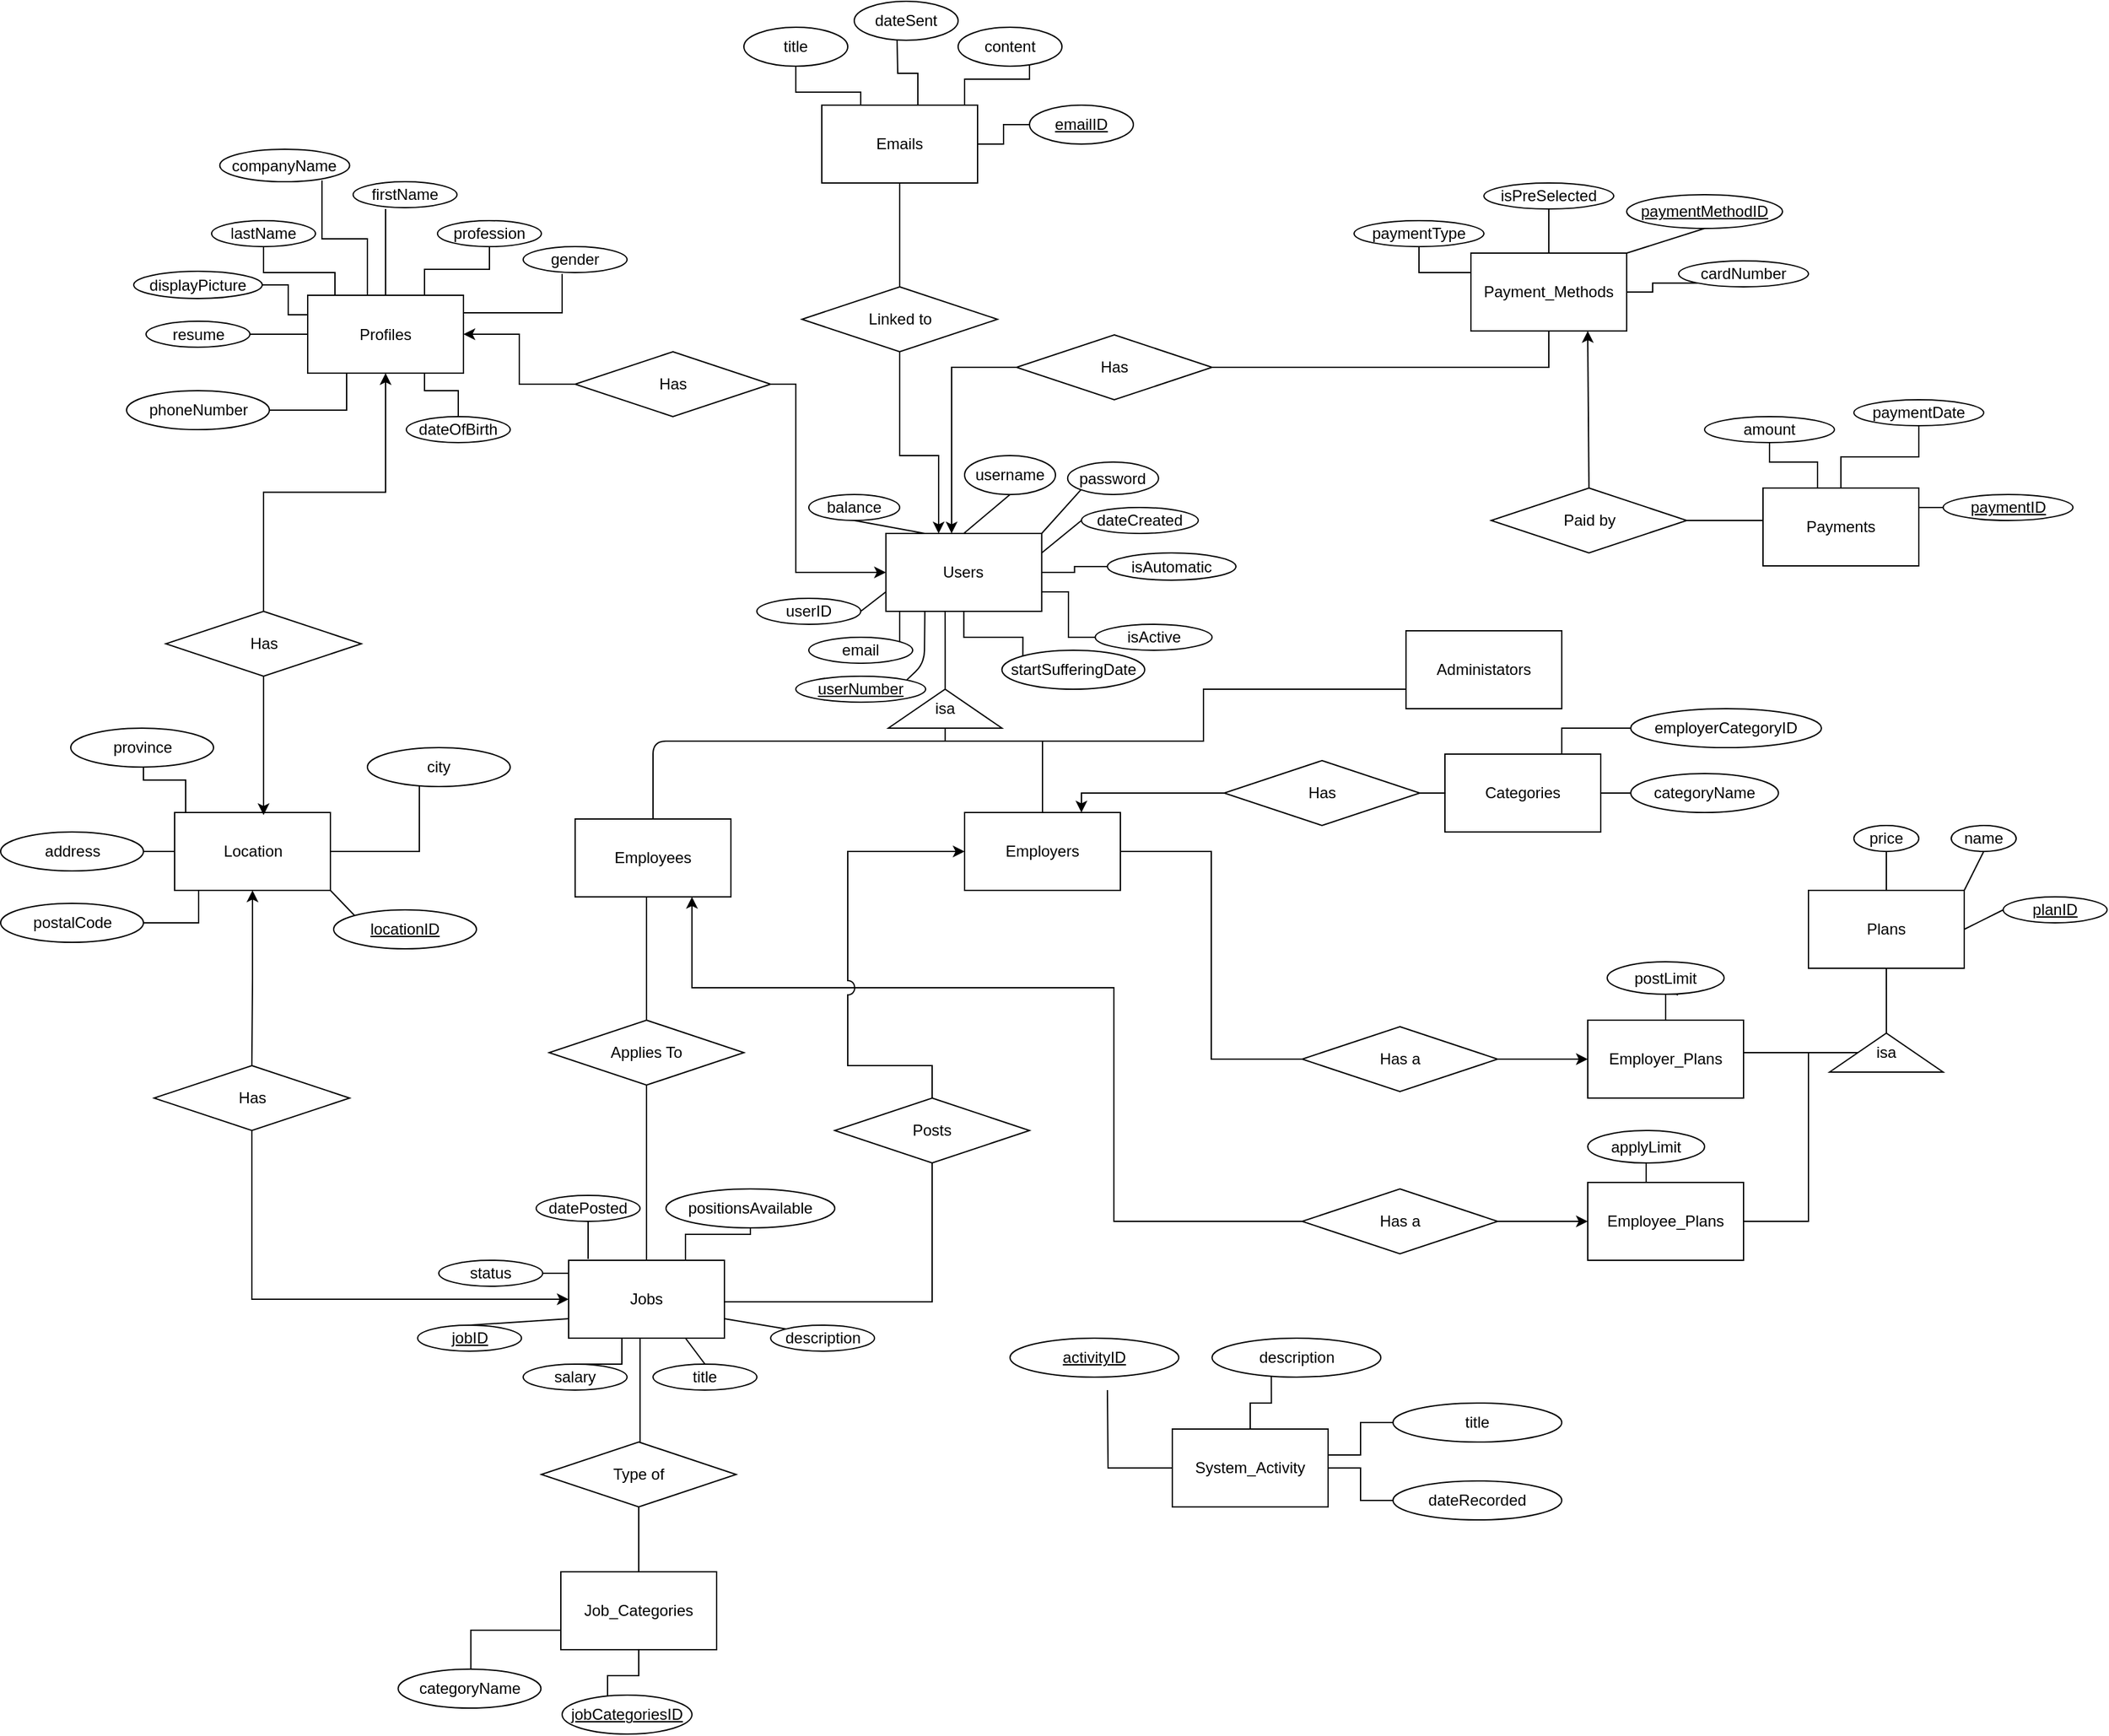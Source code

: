 <mxfile version="13.6.0" type="google"><diagram id="n4zLeCK2RiprfmRe8Td8" name="Page-1"><mxGraphModel dx="2235" dy="1762" grid="1" gridSize="10" guides="1" tooltips="1" connect="1" arrows="1" fold="1" page="1" pageScale="1" pageWidth="850" pageHeight="1100" math="0" shadow="0"><root><mxCell id="0"/><mxCell id="1" parent="0"/><mxCell id="SIlRQv1dMxMEfYGtaTue-1" value="Administators" style="rounded=0;whiteSpace=wrap;html=1;" parent="1" vertex="1"><mxGeometry x="730" y="125" width="120" height="60" as="geometry"/></mxCell><mxCell id="CXEU4vjYNY2lopl8l7TC-30" style="edgeStyle=orthogonalEdgeStyle;rounded=0;orthogonalLoop=1;jettySize=auto;html=1;entryX=0.5;entryY=0;entryDx=0;entryDy=0;endArrow=none;endFill=0;" parent="1" source="SIlRQv1dMxMEfYGtaTue-2" target="CXEU4vjYNY2lopl8l7TC-29" edge="1"><mxGeometry relative="1" as="geometry"><Array as="points"><mxPoint x="145" y="380"/><mxPoint x="145" y="380"/></Array></mxGeometry></mxCell><mxCell id="qvlwUe4e-Pu52ktcvgyX-24" style="edgeStyle=orthogonalEdgeStyle;rounded=0;jumpStyle=arc;jumpSize=14;orthogonalLoop=1;jettySize=auto;html=1;entryX=0;entryY=0.5;entryDx=0;entryDy=0;startArrow=classic;startFill=1;endArrow=none;endFill=0;exitX=0.75;exitY=1;exitDx=0;exitDy=0;" parent="1" source="SIlRQv1dMxMEfYGtaTue-2" target="qvlwUe4e-Pu52ktcvgyX-10" edge="1"><mxGeometry relative="1" as="geometry"><mxPoint x="240" y="320" as="sourcePoint"/><Array as="points"><mxPoint x="180" y="400"/><mxPoint x="505" y="400"/><mxPoint x="505" y="580"/></Array></mxGeometry></mxCell><mxCell id="SIlRQv1dMxMEfYGtaTue-2" value="Employees" style="rounded=0;whiteSpace=wrap;html=1;" parent="1" vertex="1"><mxGeometry x="90" y="270" width="120" height="60" as="geometry"/></mxCell><mxCell id="qvlwUe4e-Pu52ktcvgyX-62" style="edgeStyle=orthogonalEdgeStyle;rounded=0;jumpStyle=arc;jumpSize=11;orthogonalLoop=1;jettySize=auto;html=1;entryX=0.5;entryY=0;entryDx=0;entryDy=0;startArrow=none;startFill=0;endArrow=none;endFill=0;" parent="1" source="SIlRQv1dMxMEfYGtaTue-3" target="qvlwUe4e-Pu52ktcvgyX-61" edge="1"><mxGeometry relative="1" as="geometry"><Array as="points"><mxPoint x="340" y="135"/><mxPoint x="310" y="135"/></Array></mxGeometry></mxCell><mxCell id="1jBTrwcS8Si34J0Su_VL-11" style="edgeStyle=orthogonalEdgeStyle;rounded=0;orthogonalLoop=1;jettySize=auto;html=1;entryX=1;entryY=0.5;entryDx=0;entryDy=0;startArrow=classic;startFill=1;endArrow=none;endFill=0;" parent="1" source="SIlRQv1dMxMEfYGtaTue-3" target="1jBTrwcS8Si34J0Su_VL-10" edge="1"><mxGeometry relative="1" as="geometry"><Array as="points"><mxPoint x="380" y="-78"/></Array></mxGeometry></mxCell><mxCell id="1jBTrwcS8Si34J0Su_VL-31" style="edgeStyle=orthogonalEdgeStyle;rounded=0;orthogonalLoop=1;jettySize=auto;html=1;entryX=0;entryY=0;entryDx=0;entryDy=0;startArrow=none;startFill=0;endArrow=none;endFill=0;" parent="1" source="SIlRQv1dMxMEfYGtaTue-3" target="2nnAxPYdaDjQdT68yhte-2" edge="1"><mxGeometry relative="1" as="geometry"/></mxCell><mxCell id="YNwy_60L0aAqh3Hy4dOx-11" style="edgeStyle=orthogonalEdgeStyle;rounded=0;orthogonalLoop=1;jettySize=auto;html=1;startArrow=classic;startFill=1;endArrow=none;endFill=0;entryX=0.5;entryY=1;entryDx=0;entryDy=0;" parent="1" source="SIlRQv1dMxMEfYGtaTue-3" target="YNwy_60L0aAqh3Hy4dOx-12" edge="1"><mxGeometry relative="1" as="geometry"><mxPoint x="340" y="-70" as="targetPoint"/><Array as="points"><mxPoint x="370" y="-10"/><mxPoint x="340" y="-10"/></Array></mxGeometry></mxCell><mxCell id="SIlRQv1dMxMEfYGtaTue-3" value="Users" style="rounded=0;whiteSpace=wrap;html=1;" parent="1" vertex="1"><mxGeometry x="329.38" y="50" width="120" height="60" as="geometry"/></mxCell><mxCell id="CXEU4vjYNY2lopl8l7TC-34" style="edgeStyle=orthogonalEdgeStyle;rounded=0;orthogonalLoop=1;jettySize=auto;html=1;endArrow=none;endFill=0;startArrow=classic;startFill=1;entryX=0.5;entryY=0;entryDx=0;entryDy=0;jumpStyle=arc;jumpSize=11;" parent="1" source="SIlRQv1dMxMEfYGtaTue-4" target="CXEU4vjYNY2lopl8l7TC-32" edge="1"><mxGeometry relative="1" as="geometry"><Array as="points"><mxPoint x="300" y="295"/><mxPoint x="300" y="460"/><mxPoint x="365" y="460"/></Array></mxGeometry></mxCell><mxCell id="ipWJLcYLnn4k2iv9nsw_-1" style="edgeStyle=orthogonalEdgeStyle;rounded=0;orthogonalLoop=1;jettySize=auto;html=1;entryX=0;entryY=0.5;entryDx=0;entryDy=0;startArrow=none;startFill=0;endArrow=none;endFill=0;" parent="1" source="SIlRQv1dMxMEfYGtaTue-4" target="qvlwUe4e-Pu52ktcvgyX-26" edge="1"><mxGeometry relative="1" as="geometry"/></mxCell><mxCell id="SIlRQv1dMxMEfYGtaTue-4" value="Employers" style="rounded=0;whiteSpace=wrap;html=1;" parent="1" vertex="1"><mxGeometry x="390" y="265" width="120" height="60" as="geometry"/></mxCell><mxCell id="SIlRQv1dMxMEfYGtaTue-10" value="username" style="ellipse;whiteSpace=wrap;html=1;" parent="1" vertex="1"><mxGeometry x="390" y="-10" width="70" height="30" as="geometry"/></mxCell><mxCell id="SIlRQv1dMxMEfYGtaTue-11" value="password" style="ellipse;whiteSpace=wrap;html=1;" parent="1" vertex="1"><mxGeometry x="469.38" y="-5" width="70" height="25" as="geometry"/></mxCell><mxCell id="SIlRQv1dMxMEfYGtaTue-16" value="" style="endArrow=none;html=1;exitX=0.5;exitY=1;exitDx=0;exitDy=0;entryX=0.5;entryY=0;entryDx=0;entryDy=0;" parent="1" source="SIlRQv1dMxMEfYGtaTue-10" target="SIlRQv1dMxMEfYGtaTue-3" edge="1"><mxGeometry width="50" height="50" relative="1" as="geometry"><mxPoint x="310" y="45" as="sourcePoint"/><mxPoint x="330" y="60" as="targetPoint"/></mxGeometry></mxCell><mxCell id="SIlRQv1dMxMEfYGtaTue-17" value="" style="endArrow=none;html=1;exitX=0;exitY=1;exitDx=0;exitDy=0;entryX=1;entryY=0;entryDx=0;entryDy=0;" parent="1" source="SIlRQv1dMxMEfYGtaTue-11" target="SIlRQv1dMxMEfYGtaTue-3" edge="1"><mxGeometry width="50" height="50" relative="1" as="geometry"><mxPoint x="320" y="55" as="sourcePoint"/><mxPoint x="340" y="70" as="targetPoint"/></mxGeometry></mxCell><mxCell id="SIlRQv1dMxMEfYGtaTue-20" value="userID" style="ellipse;whiteSpace=wrap;html=1;" parent="1" vertex="1"><mxGeometry x="230" y="100" width="80" height="20" as="geometry"/></mxCell><mxCell id="SIlRQv1dMxMEfYGtaTue-21" value="" style="endArrow=none;html=1;entryX=0;entryY=0.75;entryDx=0;entryDy=0;exitX=1;exitY=0.5;exitDx=0;exitDy=0;" parent="1" source="SIlRQv1dMxMEfYGtaTue-20" target="SIlRQv1dMxMEfYGtaTue-3" edge="1"><mxGeometry width="50" height="50" relative="1" as="geometry"><mxPoint x="110" y="170" as="sourcePoint"/><mxPoint x="160" y="120" as="targetPoint"/></mxGeometry></mxCell><mxCell id="SIlRQv1dMxMEfYGtaTue-22" value="dateCreated" style="ellipse;whiteSpace=wrap;html=1;" parent="1" vertex="1"><mxGeometry x="480" y="30" width="90" height="20" as="geometry"/></mxCell><mxCell id="SIlRQv1dMxMEfYGtaTue-23" value="" style="endArrow=none;html=1;entryX=0;entryY=0.5;entryDx=0;entryDy=0;exitX=1;exitY=0.25;exitDx=0;exitDy=0;" parent="1" source="SIlRQv1dMxMEfYGtaTue-3" target="SIlRQv1dMxMEfYGtaTue-22" edge="1"><mxGeometry width="50" height="50" relative="1" as="geometry"><mxPoint x="441" y="100" as="sourcePoint"/><mxPoint x="460" y="130" as="targetPoint"/></mxGeometry></mxCell><mxCell id="CXEU4vjYNY2lopl8l7TC-4" style="edgeStyle=orthogonalEdgeStyle;rounded=0;orthogonalLoop=1;jettySize=auto;html=1;endArrow=none;endFill=0;" parent="1" source="SIlRQv1dMxMEfYGtaTue-27" edge="1"><mxGeometry relative="1" as="geometry"><mxPoint x="375" y="110" as="targetPoint"/></mxGeometry></mxCell><mxCell id="1jBTrwcS8Si34J0Su_VL-44" style="edgeStyle=orthogonalEdgeStyle;rounded=0;orthogonalLoop=1;jettySize=auto;html=1;entryX=0;entryY=0.75;entryDx=0;entryDy=0;startArrow=none;startFill=0;endArrow=none;endFill=0;" parent="1" source="SIlRQv1dMxMEfYGtaTue-27" target="SIlRQv1dMxMEfYGtaTue-1" edge="1"><mxGeometry relative="1" as="geometry"><Array as="points"><mxPoint x="375" y="210"/><mxPoint x="574" y="210"/><mxPoint x="574" y="170"/></Array></mxGeometry></mxCell><mxCell id="SIlRQv1dMxMEfYGtaTue-27" value="isa" style="triangle;whiteSpace=wrap;html=1;direction=north;" parent="1" vertex="1"><mxGeometry x="331.25" y="170" width="87.5" height="30" as="geometry"/></mxCell><mxCell id="SIlRQv1dMxMEfYGtaTue-29" value="" style="endArrow=none;html=1;exitX=0.5;exitY=0;exitDx=0;exitDy=0;" parent="1" source="SIlRQv1dMxMEfYGtaTue-2" edge="1"><mxGeometry width="50" height="50" relative="1" as="geometry"><mxPoint x="100" y="240" as="sourcePoint"/><mxPoint x="390" y="210" as="targetPoint"/><Array as="points"><mxPoint x="150" y="210"/><mxPoint x="280" y="210"/></Array></mxGeometry></mxCell><mxCell id="SIlRQv1dMxMEfYGtaTue-32" value="" style="endArrow=none;html=1;exitX=0.5;exitY=0;exitDx=0;exitDy=0;" parent="1" source="SIlRQv1dMxMEfYGtaTue-4" edge="1"><mxGeometry width="50" height="50" relative="1" as="geometry"><mxPoint x="400" y="290" as="sourcePoint"/><mxPoint x="450" y="210" as="targetPoint"/></mxGeometry></mxCell><mxCell id="1jBTrwcS8Si34J0Su_VL-61" style="edgeStyle=orthogonalEdgeStyle;rounded=0;orthogonalLoop=1;jettySize=auto;html=1;entryX=0.5;entryY=1;entryDx=0;entryDy=0;startArrow=classic;startFill=1;endArrow=none;endFill=0;" parent="1" source="CXEU4vjYNY2lopl8l7TC-6" target="1jBTrwcS8Si34J0Su_VL-59" edge="1"><mxGeometry relative="1" as="geometry"/></mxCell><mxCell id="1jBTrwcS8Si34J0Su_VL-81" style="edgeStyle=orthogonalEdgeStyle;rounded=0;orthogonalLoop=1;jettySize=auto;html=1;startArrow=none;startFill=0;endArrow=none;endFill=0;exitX=0.75;exitY=0;exitDx=0;exitDy=0;" parent="1" source="CXEU4vjYNY2lopl8l7TC-6" target="CXEU4vjYNY2lopl8l7TC-27" edge="1"><mxGeometry relative="1" as="geometry"/></mxCell><mxCell id="1jBTrwcS8Si34J0Su_VL-103" style="edgeStyle=orthogonalEdgeStyle;rounded=0;orthogonalLoop=1;jettySize=auto;html=1;startArrow=none;startFill=0;endArrow=none;endFill=0;exitX=0.342;exitY=1;exitDx=0;exitDy=0;exitPerimeter=0;" parent="1" source="CXEU4vjYNY2lopl8l7TC-6" target="1jBTrwcS8Si34J0Su_VL-102" edge="1"><mxGeometry relative="1" as="geometry"/></mxCell><mxCell id="CXEU4vjYNY2lopl8l7TC-6" value="Jobs" style="rounded=0;whiteSpace=wrap;html=1;" parent="1" vertex="1"><mxGeometry x="85" y="610" width="120" height="60" as="geometry"/></mxCell><mxCell id="CXEU4vjYNY2lopl8l7TC-7" value="&lt;u&gt;jobID&lt;/u&gt;" style="ellipse;whiteSpace=wrap;html=1;" parent="1" vertex="1"><mxGeometry x="-31.31" y="660" width="80" height="20" as="geometry"/></mxCell><mxCell id="CXEU4vjYNY2lopl8l7TC-8" value="" style="endArrow=none;html=1;exitX=0.5;exitY=0;exitDx=0;exitDy=0;entryX=0;entryY=0.75;entryDx=0;entryDy=0;" parent="1" source="CXEU4vjYNY2lopl8l7TC-7" target="CXEU4vjYNY2lopl8l7TC-6" edge="1"><mxGeometry width="50" height="50" relative="1" as="geometry"><mxPoint x="70.63" y="650" as="sourcePoint"/><mxPoint x="127" y="660" as="targetPoint"/></mxGeometry></mxCell><mxCell id="CXEU4vjYNY2lopl8l7TC-9" value="title" style="ellipse;whiteSpace=wrap;html=1;" parent="1" vertex="1"><mxGeometry x="150" y="690" width="80" height="20" as="geometry"/></mxCell><mxCell id="CXEU4vjYNY2lopl8l7TC-10" value="" style="endArrow=none;html=1;exitX=0.5;exitY=0;exitDx=0;exitDy=0;entryX=0.75;entryY=1;entryDx=0;entryDy=0;" parent="1" source="CXEU4vjYNY2lopl8l7TC-9" target="CXEU4vjYNY2lopl8l7TC-6" edge="1"><mxGeometry width="50" height="50" relative="1" as="geometry"><mxPoint x="165.63" y="675" as="sourcePoint"/><mxPoint x="180.63" y="680" as="targetPoint"/></mxGeometry></mxCell><mxCell id="CXEU4vjYNY2lopl8l7TC-11" value="description" style="ellipse;whiteSpace=wrap;html=1;" parent="1" vertex="1"><mxGeometry x="240.62" y="660" width="80" height="20" as="geometry"/></mxCell><mxCell id="CXEU4vjYNY2lopl8l7TC-12" value="" style="endArrow=none;html=1;entryX=1;entryY=0.75;entryDx=0;entryDy=0;exitX=0;exitY=0;exitDx=0;exitDy=0;" parent="1" source="CXEU4vjYNY2lopl8l7TC-11" target="CXEU4vjYNY2lopl8l7TC-6" edge="1"><mxGeometry width="50" height="50" relative="1" as="geometry"><mxPoint x="260" y="660" as="sourcePoint"/><mxPoint x="246.25" y="640" as="targetPoint"/></mxGeometry></mxCell><mxCell id="CXEU4vjYNY2lopl8l7TC-18" style="edgeStyle=orthogonalEdgeStyle;rounded=0;orthogonalLoop=1;jettySize=auto;html=1;entryX=0;entryY=0.25;entryDx=0;entryDy=0;endArrow=none;endFill=0;" parent="1" source="CXEU4vjYNY2lopl8l7TC-17" target="CXEU4vjYNY2lopl8l7TC-6" edge="1"><mxGeometry relative="1" as="geometry"/></mxCell><mxCell id="CXEU4vjYNY2lopl8l7TC-17" value="status" style="ellipse;whiteSpace=wrap;html=1;" parent="1" vertex="1"><mxGeometry x="-15" y="610" width="80" height="20" as="geometry"/></mxCell><mxCell id="CXEU4vjYNY2lopl8l7TC-26" style="edgeStyle=orthogonalEdgeStyle;rounded=0;orthogonalLoop=1;jettySize=auto;html=1;entryX=0.125;entryY=-0.017;entryDx=0;entryDy=0;entryPerimeter=0;endArrow=none;endFill=0;" parent="1" source="CXEU4vjYNY2lopl8l7TC-25" target="CXEU4vjYNY2lopl8l7TC-6" edge="1"><mxGeometry relative="1" as="geometry"/></mxCell><mxCell id="CXEU4vjYNY2lopl8l7TC-25" value="datePosted" style="ellipse;whiteSpace=wrap;html=1;" parent="1" vertex="1"><mxGeometry x="60" y="560" width="80" height="20" as="geometry"/></mxCell><mxCell id="CXEU4vjYNY2lopl8l7TC-27" value="positionsAvailable" style="ellipse;whiteSpace=wrap;html=1;" parent="1" vertex="1"><mxGeometry x="160" y="555" width="130" height="30" as="geometry"/></mxCell><mxCell id="CXEU4vjYNY2lopl8l7TC-31" style="edgeStyle=orthogonalEdgeStyle;rounded=0;orthogonalLoop=1;jettySize=auto;html=1;endArrow=none;endFill=0;" parent="1" source="CXEU4vjYNY2lopl8l7TC-29" target="CXEU4vjYNY2lopl8l7TC-6" edge="1"><mxGeometry relative="1" as="geometry"/></mxCell><mxCell id="CXEU4vjYNY2lopl8l7TC-29" value="Applies To" style="rhombus;whiteSpace=wrap;html=1;" parent="1" vertex="1"><mxGeometry x="70" y="425" width="150" height="50" as="geometry"/></mxCell><mxCell id="qvlwUe4e-Pu52ktcvgyX-34" style="edgeStyle=orthogonalEdgeStyle;rounded=0;jumpStyle=arc;jumpSize=14;orthogonalLoop=1;jettySize=auto;html=1;startArrow=none;startFill=0;endArrow=none;endFill=0;entryX=1;entryY=0.5;entryDx=0;entryDy=0;" parent="1" source="CXEU4vjYNY2lopl8l7TC-32" target="CXEU4vjYNY2lopl8l7TC-6" edge="1"><mxGeometry relative="1" as="geometry"><mxPoint x="365" y="500.003" as="sourcePoint"/><mxPoint x="210" y="642" as="targetPoint"/><Array as="points"><mxPoint x="365" y="642"/><mxPoint x="205" y="642"/></Array></mxGeometry></mxCell><mxCell id="CXEU4vjYNY2lopl8l7TC-38" style="edgeStyle=orthogonalEdgeStyle;rounded=0;orthogonalLoop=1;jettySize=auto;html=1;exitX=0.5;exitY=1;exitDx=0;exitDy=0;startArrow=classic;startFill=1;endArrow=none;endFill=0;" parent="1" edge="1"><mxGeometry relative="1" as="geometry"><mxPoint x="510" y="150" as="sourcePoint"/><mxPoint x="510" y="150" as="targetPoint"/></mxGeometry></mxCell><mxCell id="CXEU4vjYNY2lopl8l7TC-40" style="edgeStyle=orthogonalEdgeStyle;rounded=0;orthogonalLoop=1;jettySize=auto;html=1;startArrow=none;startFill=0;endArrow=none;endFill=0;entryX=1;entryY=0.75;entryDx=0;entryDy=0;" parent="1" source="CXEU4vjYNY2lopl8l7TC-39" target="SIlRQv1dMxMEfYGtaTue-3" edge="1"><mxGeometry relative="1" as="geometry"/></mxCell><mxCell id="CXEU4vjYNY2lopl8l7TC-39" value="isActive" style="ellipse;whiteSpace=wrap;html=1;" parent="1" vertex="1"><mxGeometry x="490.62" y="120" width="90" height="20" as="geometry"/></mxCell><mxCell id="1jBTrwcS8Si34J0Su_VL-4" style="edgeStyle=orthogonalEdgeStyle;rounded=0;orthogonalLoop=1;jettySize=auto;html=1;endArrow=none;endFill=0;entryX=0.5;entryY=1;entryDx=0;entryDy=0;exitX=0.75;exitY=0;exitDx=0;exitDy=0;" parent="1" source="CXEU4vjYNY2lopl8l7TC-41" target="CXEU4vjYNY2lopl8l7TC-56" edge="1"><mxGeometry relative="1" as="geometry"><mxPoint x="34" y="-161" as="targetPoint"/></mxGeometry></mxCell><mxCell id="1jBTrwcS8Si34J0Su_VL-38" style="edgeStyle=orthogonalEdgeStyle;rounded=0;orthogonalLoop=1;jettySize=auto;html=1;startArrow=none;startFill=0;endArrow=none;endFill=0;" parent="1" source="CXEU4vjYNY2lopl8l7TC-41" edge="1"><mxGeometry relative="1" as="geometry"><mxPoint x="-56" y="-200" as="targetPoint"/></mxGeometry></mxCell><mxCell id="1jBTrwcS8Si34J0Su_VL-47" style="edgeStyle=orthogonalEdgeStyle;rounded=0;orthogonalLoop=1;jettySize=auto;html=1;startArrow=none;startFill=0;endArrow=none;endFill=0;" parent="1" source="CXEU4vjYNY2lopl8l7TC-41" edge="1"><mxGeometry relative="1" as="geometry"><mxPoint x="80" y="-150" as="targetPoint"/><Array as="points"><mxPoint x="80" y="-120"/></Array></mxGeometry></mxCell><mxCell id="1jBTrwcS8Si34J0Su_VL-55" style="edgeStyle=orthogonalEdgeStyle;rounded=0;orthogonalLoop=1;jettySize=auto;html=1;entryX=0.5;entryY=0;entryDx=0;entryDy=0;startArrow=classic;startFill=1;endArrow=none;endFill=0;" parent="1" source="CXEU4vjYNY2lopl8l7TC-41" target="1jBTrwcS8Si34J0Su_VL-45" edge="1"><mxGeometry relative="1" as="geometry"/></mxCell><mxCell id="5s9ecAL6IsldA0lQ9pMy-2" style="edgeStyle=orthogonalEdgeStyle;rounded=0;orthogonalLoop=1;jettySize=auto;html=1;entryX=0.787;entryY=0.96;entryDx=0;entryDy=0;entryPerimeter=0;endArrow=none;endFill=0;" parent="1" source="CXEU4vjYNY2lopl8l7TC-41" target="5s9ecAL6IsldA0lQ9pMy-1" edge="1"><mxGeometry relative="1" as="geometry"><Array as="points"><mxPoint x="-70" y="-177"/><mxPoint x="-105" y="-177"/></Array></mxGeometry></mxCell><mxCell id="CXEU4vjYNY2lopl8l7TC-41" value="Profiles" style="rounded=0;whiteSpace=wrap;html=1;" parent="1" vertex="1"><mxGeometry x="-116" y="-133.5" width="120" height="60" as="geometry"/></mxCell><mxCell id="CXEU4vjYNY2lopl8l7TC-47" style="edgeStyle=orthogonalEdgeStyle;rounded=0;orthogonalLoop=1;jettySize=auto;html=1;entryX=0;entryY=0.5;entryDx=0;entryDy=0;startArrow=none;startFill=0;endArrow=none;endFill=0;" parent="1" source="CXEU4vjYNY2lopl8l7TC-44" target="CXEU4vjYNY2lopl8l7TC-41" edge="1"><mxGeometry relative="1" as="geometry"/></mxCell><mxCell id="CXEU4vjYNY2lopl8l7TC-44" value="resume" style="ellipse;whiteSpace=wrap;html=1;" parent="1" vertex="1"><mxGeometry x="-240.5" y="-113.5" width="80" height="20" as="geometry"/></mxCell><mxCell id="CXEU4vjYNY2lopl8l7TC-49" style="edgeStyle=orthogonalEdgeStyle;rounded=0;orthogonalLoop=1;jettySize=auto;html=1;entryX=0;entryY=0.25;entryDx=0;entryDy=0;startArrow=none;startFill=0;endArrow=none;endFill=0;" parent="1" source="CXEU4vjYNY2lopl8l7TC-48" target="CXEU4vjYNY2lopl8l7TC-41" edge="1"><mxGeometry relative="1" as="geometry"/></mxCell><mxCell id="CXEU4vjYNY2lopl8l7TC-48" value="displayPicture" style="ellipse;whiteSpace=wrap;html=1;" parent="1" vertex="1"><mxGeometry x="-250" y="-152" width="99" height="21" as="geometry"/></mxCell><mxCell id="CXEU4vjYNY2lopl8l7TC-56" value="profession" style="ellipse;whiteSpace=wrap;html=1;" parent="1" vertex="1"><mxGeometry x="-16" y="-191" width="80" height="20" as="geometry"/></mxCell><mxCell id="CXEU4vjYNY2lopl8l7TC-58" value="gender" style="ellipse;whiteSpace=wrap;html=1;" parent="1" vertex="1"><mxGeometry x="50" y="-171" width="80" height="20" as="geometry"/></mxCell><mxCell id="1jBTrwcS8Si34J0Su_VL-54" style="edgeStyle=orthogonalEdgeStyle;rounded=0;orthogonalLoop=1;jettySize=auto;html=1;entryX=0.75;entryY=1;entryDx=0;entryDy=0;startArrow=none;startFill=0;endArrow=none;endFill=0;" parent="1" source="CXEU4vjYNY2lopl8l7TC-60" target="CXEU4vjYNY2lopl8l7TC-41" edge="1"><mxGeometry relative="1" as="geometry"/></mxCell><mxCell id="CXEU4vjYNY2lopl8l7TC-60" value="dateOfBirth" style="ellipse;whiteSpace=wrap;html=1;" parent="1" vertex="1"><mxGeometry x="-40" y="-40" width="80" height="20" as="geometry"/></mxCell><mxCell id="CXEU4vjYNY2lopl8l7TC-63" style="edgeStyle=orthogonalEdgeStyle;rounded=0;orthogonalLoop=1;jettySize=auto;html=1;exitX=0.5;exitY=1;exitDx=0;exitDy=0;startArrow=none;startFill=0;endArrow=none;endFill=0;" parent="1" edge="1"><mxGeometry relative="1" as="geometry"><mxPoint x="-6" y="28.5" as="sourcePoint"/><mxPoint x="-6" y="28.5" as="targetPoint"/></mxGeometry></mxCell><mxCell id="qvlwUe4e-Pu52ktcvgyX-60" value="" style="edgeStyle=orthogonalEdgeStyle;rounded=0;jumpStyle=arc;jumpSize=11;orthogonalLoop=1;jettySize=auto;html=1;startArrow=none;startFill=0;endArrow=none;endFill=0;" parent="1" source="CNRLR9sLDurxfhb78snh-2" target="qvlwUe4e-Pu52ktcvgyX-32" edge="1"><mxGeometry relative="1" as="geometry"/></mxCell><mxCell id="CNRLR9sLDurxfhb78snh-2" value="Plans" style="rounded=0;whiteSpace=wrap;html=1;" parent="1" vertex="1"><mxGeometry x="1040" y="325" width="120" height="60" as="geometry"/></mxCell><mxCell id="CNRLR9sLDurxfhb78snh-3" value="postLimit" style="ellipse;whiteSpace=wrap;html=1;" parent="1" vertex="1"><mxGeometry x="885" y="380" width="90" height="25" as="geometry"/></mxCell><mxCell id="CNRLR9sLDurxfhb78snh-4" value="name" style="ellipse;whiteSpace=wrap;html=1;" parent="1" vertex="1"><mxGeometry x="1150" y="275" width="50" height="20" as="geometry"/></mxCell><mxCell id="qvlwUe4e-Pu52ktcvgyX-16" style="edgeStyle=orthogonalEdgeStyle;rounded=0;jumpStyle=arc;jumpSize=14;orthogonalLoop=1;jettySize=auto;html=1;startArrow=none;startFill=0;endArrow=classic;endFill=1;entryX=0;entryY=0.5;entryDx=0;entryDy=0;" parent="1" source="qvlwUe4e-Pu52ktcvgyX-10" target="qvlwUe4e-Pu52ktcvgyX-14" edge="1"><mxGeometry relative="1" as="geometry"><mxPoint x="930.31" y="479" as="targetPoint"/></mxGeometry></mxCell><mxCell id="qvlwUe4e-Pu52ktcvgyX-10" value="Has a" style="rhombus;whiteSpace=wrap;html=1;rounded=0;" parent="1" vertex="1"><mxGeometry x="650" y="555" width="150.62" height="50" as="geometry"/></mxCell><mxCell id="CNRLR9sLDurxfhb78snh-6" value="" style="endArrow=none;html=1;entryX=0.5;entryY=1;entryDx=0;entryDy=0;exitX=1;exitY=0;exitDx=0;exitDy=0;" parent="1" source="CNRLR9sLDurxfhb78snh-2" target="CNRLR9sLDurxfhb78snh-4" edge="1"><mxGeometry width="50" height="50" relative="1" as="geometry"><mxPoint x="1150" y="355" as="sourcePoint"/><mxPoint x="1200" y="305" as="targetPoint"/></mxGeometry></mxCell><mxCell id="CNRLR9sLDurxfhb78snh-7" value="&lt;u&gt;planID&lt;/u&gt;" style="ellipse;whiteSpace=wrap;html=1;" parent="1" vertex="1"><mxGeometry x="1190" y="330" width="80" height="20" as="geometry"/></mxCell><mxCell id="CNRLR9sLDurxfhb78snh-8" value="" style="endArrow=none;html=1;exitX=1;exitY=0.5;exitDx=0;exitDy=0;entryX=0;entryY=0.5;entryDx=0;entryDy=0;" parent="1" source="CNRLR9sLDurxfhb78snh-2" target="CNRLR9sLDurxfhb78snh-7" edge="1"><mxGeometry width="50" height="50" relative="1" as="geometry"><mxPoint x="1180" y="415" as="sourcePoint"/><mxPoint x="1230" y="365" as="targetPoint"/></mxGeometry></mxCell><mxCell id="qvlwUe4e-Pu52ktcvgyX-29" value="" style="edgeStyle=orthogonalEdgeStyle;rounded=0;jumpStyle=arc;jumpSize=14;orthogonalLoop=1;jettySize=auto;html=1;startArrow=none;startFill=0;endArrow=none;endFill=0;" parent="1" source="qvlwUe4e-Pu52ktcvgyX-13" target="qvlwUe4e-Pu52ktcvgyX-20" edge="1"><mxGeometry relative="1" as="geometry"><Array as="points"><mxPoint x="1010" y="450"/><mxPoint x="1010" y="450"/></Array></mxGeometry></mxCell><mxCell id="1jBTrwcS8Si34J0Su_VL-2" style="edgeStyle=orthogonalEdgeStyle;rounded=0;orthogonalLoop=1;jettySize=auto;html=1;endArrow=none;endFill=0;entryX=0.6;entryY=1.04;entryDx=0;entryDy=0;entryPerimeter=0;" parent="1" source="qvlwUe4e-Pu52ktcvgyX-13" target="CNRLR9sLDurxfhb78snh-3" edge="1"><mxGeometry relative="1" as="geometry"><mxPoint x="920" y="380" as="targetPoint"/></mxGeometry></mxCell><mxCell id="qvlwUe4e-Pu52ktcvgyX-13" value="Employer_Plans" style="rounded=0;whiteSpace=wrap;html=1;" parent="1" vertex="1"><mxGeometry x="870" y="425" width="120" height="60" as="geometry"/></mxCell><mxCell id="qvlwUe4e-Pu52ktcvgyX-14" value="Employee_Plans" style="rounded=0;whiteSpace=wrap;html=1;" parent="1" vertex="1"><mxGeometry x="870" y="550" width="120" height="60" as="geometry"/></mxCell><mxCell id="qvlwUe4e-Pu52ktcvgyX-21" style="edgeStyle=orthogonalEdgeStyle;rounded=0;jumpStyle=arc;jumpSize=14;orthogonalLoop=1;jettySize=auto;html=1;entryX=0.5;entryY=1;entryDx=0;entryDy=0;startArrow=none;startFill=0;endArrow=none;endFill=0;" parent="1" source="qvlwUe4e-Pu52ktcvgyX-20" target="CNRLR9sLDurxfhb78snh-2" edge="1"><mxGeometry relative="1" as="geometry"/></mxCell><mxCell id="qvlwUe4e-Pu52ktcvgyX-23" style="edgeStyle=orthogonalEdgeStyle;rounded=0;jumpStyle=arc;jumpSize=14;orthogonalLoop=1;jettySize=auto;html=1;startArrow=none;startFill=0;endArrow=none;endFill=0;" parent="1" source="qvlwUe4e-Pu52ktcvgyX-20" edge="1"><mxGeometry relative="1" as="geometry"><Array as="points"><mxPoint x="1040" y="450"/><mxPoint x="1040" y="580"/></Array><mxPoint x="990" y="580" as="targetPoint"/></mxGeometry></mxCell><mxCell id="qvlwUe4e-Pu52ktcvgyX-20" value="isa" style="triangle;whiteSpace=wrap;html=1;direction=north;" parent="1" vertex="1"><mxGeometry x="1056.25" y="435" width="87.5" height="30" as="geometry"/></mxCell><mxCell id="qvlwUe4e-Pu52ktcvgyX-28" style="edgeStyle=orthogonalEdgeStyle;rounded=0;jumpStyle=arc;jumpSize=14;orthogonalLoop=1;jettySize=auto;html=1;entryX=0;entryY=0.5;entryDx=0;entryDy=0;startArrow=none;startFill=0;endArrow=classic;endFill=1;" parent="1" source="qvlwUe4e-Pu52ktcvgyX-26" target="qvlwUe4e-Pu52ktcvgyX-13" edge="1"><mxGeometry relative="1" as="geometry"/></mxCell><mxCell id="qvlwUe4e-Pu52ktcvgyX-26" value="Has a" style="rhombus;whiteSpace=wrap;html=1;rounded=0;" parent="1" vertex="1"><mxGeometry x="650" y="430" width="150.62" height="50" as="geometry"/></mxCell><mxCell id="qvlwUe4e-Pu52ktcvgyX-30" style="edgeStyle=orthogonalEdgeStyle;rounded=0;jumpStyle=arc;jumpSize=14;orthogonalLoop=1;jettySize=auto;html=1;entryX=0.5;entryY=1;entryDx=0;entryDy=0;startArrow=none;startFill=0;endArrow=none;endFill=0;" parent="1" target="qvlwUe4e-Pu52ktcvgyX-31" edge="1"><mxGeometry relative="1" as="geometry"><mxPoint x="900" y="550" as="sourcePoint"/></mxGeometry></mxCell><mxCell id="qvlwUe4e-Pu52ktcvgyX-31" value="applyLimit" style="ellipse;whiteSpace=wrap;html=1;" parent="1" vertex="1"><mxGeometry x="870" y="510" width="90" height="25" as="geometry"/></mxCell><mxCell id="qvlwUe4e-Pu52ktcvgyX-32" value="price" style="ellipse;whiteSpace=wrap;html=1;" parent="1" vertex="1"><mxGeometry x="1075" y="275" width="50" height="20" as="geometry"/></mxCell><mxCell id="qvlwUe4e-Pu52ktcvgyX-33" value="" style="endArrow=none;html=1;entryX=0.5;entryY=1;entryDx=0;entryDy=0;" parent="1" target="qvlwUe4e-Pu52ktcvgyX-32" edge="1"><mxGeometry width="50" height="50" relative="1" as="geometry"><mxPoint x="1100" y="323" as="sourcePoint"/><mxPoint x="1210" y="315" as="targetPoint"/></mxGeometry></mxCell><mxCell id="CXEU4vjYNY2lopl8l7TC-32" value="Posts" style="rhombus;whiteSpace=wrap;html=1;" parent="1" vertex="1"><mxGeometry x="290" y="485" width="150" height="50" as="geometry"/></mxCell><mxCell id="1jBTrwcS8Si34J0Su_VL-107" style="edgeStyle=orthogonalEdgeStyle;rounded=0;orthogonalLoop=1;jettySize=auto;html=1;startArrow=none;startFill=0;endArrow=none;endFill=0;" parent="1" source="qvlwUe4e-Pu52ktcvgyX-50" edge="1"><mxGeometry relative="1" as="geometry"><mxPoint x="840" y="-200" as="targetPoint"/></mxGeometry></mxCell><mxCell id="ipWJLcYLnn4k2iv9nsw_-10" style="edgeStyle=orthogonalEdgeStyle;rounded=0;jumpStyle=arc;jumpSize=14;orthogonalLoop=1;jettySize=auto;html=1;entryX=0.5;entryY=0;entryDx=0;entryDy=0;startArrow=classic;startFill=1;endArrow=none;endFill=0;exitX=0.75;exitY=1;exitDx=0;exitDy=0;" parent="1" source="qvlwUe4e-Pu52ktcvgyX-50" target="ipWJLcYLnn4k2iv9nsw_-9" edge="1"><mxGeometry relative="1" as="geometry"/></mxCell><mxCell id="YNwy_60L0aAqh3Hy4dOx-26" style="edgeStyle=orthogonalEdgeStyle;rounded=0;orthogonalLoop=1;jettySize=auto;html=1;entryX=0;entryY=1;entryDx=0;entryDy=0;startArrow=none;startFill=0;endArrow=none;endFill=0;" parent="1" source="qvlwUe4e-Pu52ktcvgyX-50" target="YNwy_60L0aAqh3Hy4dOx-25" edge="1"><mxGeometry relative="1" as="geometry"/></mxCell><mxCell id="qvlwUe4e-Pu52ktcvgyX-50" value="Payment_Methods" style="rounded=0;whiteSpace=wrap;html=1;" parent="1" vertex="1"><mxGeometry x="780" y="-166" width="120" height="60" as="geometry"/></mxCell><mxCell id="YNwy_60L0aAqh3Hy4dOx-1" style="edgeStyle=orthogonalEdgeStyle;rounded=0;orthogonalLoop=1;jettySize=auto;html=1;entryX=1;entryY=0.5;entryDx=0;entryDy=0;endArrow=none;endFill=0;" parent="1" source="qvlwUe4e-Pu52ktcvgyX-52" target="SIlRQv1dMxMEfYGtaTue-3" edge="1"><mxGeometry relative="1" as="geometry"/></mxCell><mxCell id="qvlwUe4e-Pu52ktcvgyX-52" value="isAutomatic" style="ellipse;whiteSpace=wrap;html=1;" parent="1" vertex="1"><mxGeometry x="500" y="65" width="99" height="21" as="geometry"/></mxCell><mxCell id="qvlwUe4e-Pu52ktcvgyX-56" style="edgeStyle=orthogonalEdgeStyle;rounded=0;jumpStyle=arc;jumpSize=11;orthogonalLoop=1;jettySize=auto;html=1;entryX=0;entryY=0.25;entryDx=0;entryDy=0;startArrow=none;startFill=0;endArrow=none;endFill=0;" parent="1" source="qvlwUe4e-Pu52ktcvgyX-55" target="qvlwUe4e-Pu52ktcvgyX-50" edge="1"><mxGeometry relative="1" as="geometry"><Array as="points"><mxPoint x="740" y="-156"/><mxPoint x="740" y="-148"/></Array></mxGeometry></mxCell><mxCell id="qvlwUe4e-Pu52ktcvgyX-55" value="paymentType" style="ellipse;whiteSpace=wrap;html=1;" parent="1" vertex="1"><mxGeometry x="690" y="-191" width="100" height="20" as="geometry"/></mxCell><mxCell id="qvlwUe4e-Pu52ktcvgyX-61" value="email" style="ellipse;whiteSpace=wrap;html=1;" parent="1" vertex="1"><mxGeometry x="270" y="130" width="80" height="20" as="geometry"/></mxCell><mxCell id="2nnAxPYdaDjQdT68yhte-1" value="balance" style="ellipse;whiteSpace=wrap;html=1;" parent="1" vertex="1"><mxGeometry x="270" y="20" width="70" height="20" as="geometry"/></mxCell><mxCell id="2nnAxPYdaDjQdT68yhte-2" value="startSufferingDate" style="ellipse;whiteSpace=wrap;html=1;" parent="1" vertex="1"><mxGeometry x="418.75" y="140" width="110" height="30" as="geometry"/></mxCell><mxCell id="2nnAxPYdaDjQdT68yhte-3" value="" style="endArrow=none;html=1;entryX=0.25;entryY=0;entryDx=0;entryDy=0;exitX=0.5;exitY=1;exitDx=0;exitDy=0;" parent="1" source="2nnAxPYdaDjQdT68yhte-1" target="SIlRQv1dMxMEfYGtaTue-3" edge="1"><mxGeometry width="50" height="50" relative="1" as="geometry"><mxPoint x="100" y="100" as="sourcePoint"/><mxPoint x="150" y="50" as="targetPoint"/></mxGeometry></mxCell><mxCell id="1jBTrwcS8Si34J0Su_VL-30" style="edgeStyle=orthogonalEdgeStyle;rounded=0;orthogonalLoop=1;jettySize=auto;html=1;entryX=0.5;entryY=1;entryDx=0;entryDy=0;startArrow=none;startFill=0;endArrow=none;endFill=0;" parent="1" source="1jBTrwcS8Si34J0Su_VL-10" target="qvlwUe4e-Pu52ktcvgyX-50" edge="1"><mxGeometry relative="1" as="geometry"/></mxCell><mxCell id="1jBTrwcS8Si34J0Su_VL-10" value="Has" style="rhombus;whiteSpace=wrap;html=1;rounded=0;" parent="1" vertex="1"><mxGeometry x="430" y="-103" width="150.62" height="50" as="geometry"/></mxCell><mxCell id="1jBTrwcS8Si34J0Su_VL-13" value="isPreSelected" style="ellipse;whiteSpace=wrap;html=1;" parent="1" vertex="1"><mxGeometry x="790" y="-220" width="100" height="20" as="geometry"/></mxCell><mxCell id="1jBTrwcS8Si34J0Su_VL-24" style="edgeStyle=orthogonalEdgeStyle;rounded=0;orthogonalLoop=1;jettySize=auto;html=1;startArrow=none;startFill=0;endArrow=none;endFill=0;entryX=0.364;entryY=0.967;entryDx=0;entryDy=0;entryPerimeter=0;" parent="1" source="1jBTrwcS8Si34J0Su_VL-17" target="1jBTrwcS8Si34J0Su_VL-21" edge="1"><mxGeometry relative="1" as="geometry"><mxPoint x="-99.55" y="224.01" as="targetPoint"/></mxGeometry></mxCell><mxCell id="1jBTrwcS8Si34J0Su_VL-26" style="edgeStyle=orthogonalEdgeStyle;rounded=0;orthogonalLoop=1;jettySize=auto;html=1;entryX=0.509;entryY=1;entryDx=0;entryDy=0;startArrow=none;startFill=0;endArrow=none;endFill=0;exitX=0.158;exitY=0.017;exitDx=0;exitDy=0;exitPerimeter=0;entryPerimeter=0;" parent="1" target="1jBTrwcS8Si34J0Su_VL-18" edge="1"><mxGeometry relative="1" as="geometry"><mxPoint x="-198.54" y="266.02" as="sourcePoint"/><mxPoint x="-242.5" y="230" as="targetPoint"/><Array as="points"><mxPoint x="-210" y="266"/><mxPoint x="-210" y="240"/><mxPoint x="-242" y="240"/></Array></mxGeometry></mxCell><mxCell id="1jBTrwcS8Si34J0Su_VL-27" style="edgeStyle=orthogonalEdgeStyle;rounded=0;orthogonalLoop=1;jettySize=auto;html=1;entryX=1;entryY=0.5;entryDx=0;entryDy=0;startArrow=none;startFill=0;endArrow=none;endFill=0;" parent="1" source="1jBTrwcS8Si34J0Su_VL-17" target="1jBTrwcS8Si34J0Su_VL-20" edge="1"><mxGeometry relative="1" as="geometry"/></mxCell><mxCell id="1jBTrwcS8Si34J0Su_VL-29" style="edgeStyle=orthogonalEdgeStyle;rounded=0;orthogonalLoop=1;jettySize=auto;html=1;entryX=1;entryY=0.5;entryDx=0;entryDy=0;startArrow=none;startFill=0;endArrow=none;endFill=0;exitX=0.5;exitY=1;exitDx=0;exitDy=0;" parent="1" source="1jBTrwcS8Si34J0Su_VL-17" target="1jBTrwcS8Si34J0Su_VL-19" edge="1"><mxGeometry relative="1" as="geometry"><mxPoint x="-158.5" y="335" as="sourcePoint"/><Array as="points"><mxPoint x="-200" y="325"/><mxPoint x="-200" y="350"/></Array></mxGeometry></mxCell><mxCell id="1jBTrwcS8Si34J0Su_VL-63" style="edgeStyle=orthogonalEdgeStyle;rounded=0;orthogonalLoop=1;jettySize=auto;html=1;entryX=0.5;entryY=0;entryDx=0;entryDy=0;startArrow=classic;startFill=1;endArrow=none;endFill=0;" parent="1" source="1jBTrwcS8Si34J0Su_VL-17" target="1jBTrwcS8Si34J0Su_VL-59" edge="1"><mxGeometry relative="1" as="geometry"/></mxCell><mxCell id="1jBTrwcS8Si34J0Su_VL-17" value="Location" style="rounded=0;whiteSpace=wrap;html=1;" parent="1" vertex="1"><mxGeometry x="-218.5" y="265" width="120" height="60" as="geometry"/></mxCell><mxCell id="1jBTrwcS8Si34J0Su_VL-18" value="province" style="ellipse;whiteSpace=wrap;html=1;" parent="1" vertex="1"><mxGeometry x="-298.5" y="200" width="110" height="30" as="geometry"/></mxCell><mxCell id="1jBTrwcS8Si34J0Su_VL-19" value="postalCode" style="ellipse;whiteSpace=wrap;html=1;" parent="1" vertex="1"><mxGeometry x="-352.5" y="335" width="110" height="30" as="geometry"/></mxCell><mxCell id="1jBTrwcS8Si34J0Su_VL-20" value="address" style="ellipse;whiteSpace=wrap;html=1;" parent="1" vertex="1"><mxGeometry x="-352.5" y="280" width="110" height="30" as="geometry"/></mxCell><mxCell id="1jBTrwcS8Si34J0Su_VL-21" value="city" style="ellipse;whiteSpace=wrap;html=1;" parent="1" vertex="1"><mxGeometry x="-70" y="215" width="110" height="30" as="geometry"/></mxCell><mxCell id="1jBTrwcS8Si34J0Su_VL-52" style="edgeStyle=orthogonalEdgeStyle;rounded=0;orthogonalLoop=1;jettySize=auto;html=1;entryX=0.25;entryY=1;entryDx=0;entryDy=0;startArrow=none;startFill=0;endArrow=none;endFill=0;" parent="1" source="1jBTrwcS8Si34J0Su_VL-22" target="CXEU4vjYNY2lopl8l7TC-41" edge="1"><mxGeometry relative="1" as="geometry"/></mxCell><mxCell id="1jBTrwcS8Si34J0Su_VL-22" value="phoneNumber" style="ellipse;whiteSpace=wrap;html=1;" parent="1" vertex="1"><mxGeometry x="-255.5" y="-60" width="110" height="30" as="geometry"/></mxCell><mxCell id="1jBTrwcS8Si34J0Su_VL-33" value="firstName" style="ellipse;whiteSpace=wrap;html=1;" parent="1" vertex="1"><mxGeometry x="-81" y="-221" width="80" height="20" as="geometry"/></mxCell><mxCell id="1jBTrwcS8Si34J0Su_VL-39" style="edgeStyle=orthogonalEdgeStyle;rounded=0;orthogonalLoop=1;jettySize=auto;html=1;entryX=0.175;entryY=-0.008;entryDx=0;entryDy=0;entryPerimeter=0;startArrow=none;startFill=0;endArrow=none;endFill=0;" parent="1" source="1jBTrwcS8Si34J0Su_VL-37" target="CXEU4vjYNY2lopl8l7TC-41" edge="1"><mxGeometry relative="1" as="geometry"/></mxCell><mxCell id="1jBTrwcS8Si34J0Su_VL-37" value="lastName" style="ellipse;whiteSpace=wrap;html=1;" parent="1" vertex="1"><mxGeometry x="-190" y="-191" width="80" height="20" as="geometry"/></mxCell><mxCell id="1jBTrwcS8Si34J0Su_VL-42" style="edgeStyle=orthogonalEdgeStyle;rounded=0;orthogonalLoop=1;jettySize=auto;html=1;entryX=0;entryY=0.5;entryDx=0;entryDy=0;startArrow=none;startFill=0;endArrow=classic;endFill=1;" parent="1" source="1jBTrwcS8Si34J0Su_VL-41" target="SIlRQv1dMxMEfYGtaTue-3" edge="1"><mxGeometry relative="1" as="geometry"><Array as="points"><mxPoint x="260" y="-65"/><mxPoint x="260" y="80"/></Array></mxGeometry></mxCell><mxCell id="1jBTrwcS8Si34J0Su_VL-49" value="" style="edgeStyle=orthogonalEdgeStyle;rounded=0;orthogonalLoop=1;jettySize=auto;html=1;startArrow=none;startFill=0;endArrow=classic;endFill=1;" parent="1" source="1jBTrwcS8Si34J0Su_VL-41" target="CXEU4vjYNY2lopl8l7TC-41" edge="1"><mxGeometry relative="1" as="geometry"/></mxCell><mxCell id="1jBTrwcS8Si34J0Su_VL-41" value="Has" style="rhombus;whiteSpace=wrap;html=1;rounded=0;" parent="1" vertex="1"><mxGeometry x="90" y="-90" width="150.62" height="50" as="geometry"/></mxCell><mxCell id="1jBTrwcS8Si34J0Su_VL-56" style="edgeStyle=orthogonalEdgeStyle;rounded=0;orthogonalLoop=1;jettySize=auto;html=1;entryX=0.571;entryY=0.033;entryDx=0;entryDy=0;entryPerimeter=0;startArrow=none;startFill=0;endArrow=classic;endFill=1;" parent="1" source="1jBTrwcS8Si34J0Su_VL-45" target="1jBTrwcS8Si34J0Su_VL-17" edge="1"><mxGeometry relative="1" as="geometry"/></mxCell><mxCell id="1jBTrwcS8Si34J0Su_VL-45" value="Has" style="rhombus;whiteSpace=wrap;html=1;rounded=0;" parent="1" vertex="1"><mxGeometry x="-225.31" y="110" width="150.62" height="50" as="geometry"/></mxCell><mxCell id="1jBTrwcS8Si34J0Su_VL-59" value="Has" style="rhombus;whiteSpace=wrap;html=1;rounded=0;" parent="1" vertex="1"><mxGeometry x="-234.31" y="460" width="150.62" height="50" as="geometry"/></mxCell><mxCell id="1jBTrwcS8Si34J0Su_VL-65" style="edgeStyle=orthogonalEdgeStyle;rounded=0;orthogonalLoop=1;jettySize=auto;html=1;exitX=0.5;exitY=1;exitDx=0;exitDy=0;startArrow=classic;startFill=1;endArrow=none;endFill=0;" parent="1" source="SIlRQv1dMxMEfYGtaTue-20" target="SIlRQv1dMxMEfYGtaTue-20" edge="1"><mxGeometry relative="1" as="geometry"/></mxCell><mxCell id="1jBTrwcS8Si34J0Su_VL-76" style="edgeStyle=orthogonalEdgeStyle;rounded=0;orthogonalLoop=1;jettySize=auto;html=1;entryX=0.5;entryY=1;entryDx=0;entryDy=0;startArrow=none;startFill=0;endArrow=none;endFill=0;" parent="1" source="1jBTrwcS8Si34J0Su_VL-67" target="1jBTrwcS8Si34J0Su_VL-75" edge="1"><mxGeometry relative="1" as="geometry"/></mxCell><mxCell id="1jBTrwcS8Si34J0Su_VL-78" style="edgeStyle=orthogonalEdgeStyle;rounded=0;orthogonalLoop=1;jettySize=auto;html=1;startArrow=none;startFill=0;endArrow=none;endFill=0;exitX=0.35;exitY=0;exitDx=0;exitDy=0;exitPerimeter=0;entryX=0.5;entryY=1;entryDx=0;entryDy=0;" parent="1" source="1jBTrwcS8Si34J0Su_VL-67" target="1jBTrwcS8Si34J0Su_VL-77" edge="1"><mxGeometry relative="1" as="geometry"><mxPoint x="990" y="10" as="targetPoint"/></mxGeometry></mxCell><mxCell id="1jBTrwcS8Si34J0Su_VL-67" value="Payments" style="rounded=0;whiteSpace=wrap;html=1;" parent="1" vertex="1"><mxGeometry x="1005" y="15" width="120" height="60" as="geometry"/></mxCell><mxCell id="1jBTrwcS8Si34J0Su_VL-74" style="edgeStyle=orthogonalEdgeStyle;rounded=0;orthogonalLoop=1;jettySize=auto;html=1;exitX=0.5;exitY=1;exitDx=0;exitDy=0;startArrow=none;startFill=0;endArrow=none;endFill=0;" parent="1" source="2nnAxPYdaDjQdT68yhte-1" target="2nnAxPYdaDjQdT68yhte-1" edge="1"><mxGeometry relative="1" as="geometry"/></mxCell><mxCell id="1jBTrwcS8Si34J0Su_VL-75" value="paymentDate" style="ellipse;whiteSpace=wrap;html=1;" parent="1" vertex="1"><mxGeometry x="1075" y="-53" width="100" height="20" as="geometry"/></mxCell><mxCell id="1jBTrwcS8Si34J0Su_VL-77" value="amount" style="ellipse;whiteSpace=wrap;html=1;" parent="1" vertex="1"><mxGeometry x="960" y="-40" width="100" height="20" as="geometry"/></mxCell><mxCell id="1jBTrwcS8Si34J0Su_VL-86" style="edgeStyle=orthogonalEdgeStyle;rounded=0;orthogonalLoop=1;jettySize=auto;html=1;entryX=0.725;entryY=0.15;entryDx=0;entryDy=0;entryPerimeter=0;startArrow=none;startFill=0;endArrow=none;endFill=0;" parent="1" source="1jBTrwcS8Si34J0Su_VL-84" target="1jBTrwcS8Si34J0Su_VL-85" edge="1"><mxGeometry relative="1" as="geometry"><Array as="points"><mxPoint x="9.69" y="895"/><mxPoint x="9.69" y="950"/></Array></mxGeometry></mxCell><mxCell id="1jBTrwcS8Si34J0Su_VL-105" style="edgeStyle=orthogonalEdgeStyle;rounded=0;orthogonalLoop=1;jettySize=auto;html=1;entryX=0.5;entryY=1;entryDx=0;entryDy=0;startArrow=none;startFill=0;endArrow=none;endFill=0;" parent="1" source="1jBTrwcS8Si34J0Su_VL-84" target="1jBTrwcS8Si34J0Su_VL-87" edge="1"><mxGeometry relative="1" as="geometry"/></mxCell><mxCell id="1jBTrwcS8Si34J0Su_VL-108" style="edgeStyle=orthogonalEdgeStyle;rounded=0;orthogonalLoop=1;jettySize=auto;html=1;entryX=0.35;entryY=0.067;entryDx=0;entryDy=0;entryPerimeter=0;startArrow=none;startFill=0;endArrow=none;endFill=0;" parent="1" source="1jBTrwcS8Si34J0Su_VL-84" target="3IhRhTbT2qPEKhv06TWh-1" edge="1"><mxGeometry relative="1" as="geometry"/></mxCell><mxCell id="1jBTrwcS8Si34J0Su_VL-84" value="Job_Categories" style="rounded=0;whiteSpace=wrap;html=1;" parent="1" vertex="1"><mxGeometry x="79" y="850" width="120" height="60" as="geometry"/></mxCell><mxCell id="1jBTrwcS8Si34J0Su_VL-85" value="categoryName" style="ellipse;whiteSpace=wrap;html=1;" parent="1" vertex="1"><mxGeometry x="-46.31" y="925" width="110" height="30" as="geometry"/></mxCell><mxCell id="1jBTrwcS8Si34J0Su_VL-90" style="edgeStyle=orthogonalEdgeStyle;rounded=0;orthogonalLoop=1;jettySize=auto;html=1;entryX=0.5;entryY=1;entryDx=0;entryDy=0;startArrow=none;startFill=0;endArrow=none;endFill=0;exitX=0.5;exitY=0;exitDx=0;exitDy=0;" parent="1" source="1jBTrwcS8Si34J0Su_VL-87" edge="1"><mxGeometry relative="1" as="geometry"><mxPoint x="140" y="710" as="sourcePoint"/><mxPoint x="145" y="670" as="targetPoint"/><Array as="points"><mxPoint x="140" y="670"/></Array></mxGeometry></mxCell><mxCell id="1jBTrwcS8Si34J0Su_VL-87" value="Type of" style="rhombus;whiteSpace=wrap;html=1;" parent="1" vertex="1"><mxGeometry x="64" y="750" width="150" height="50" as="geometry"/></mxCell><mxCell id="64W1s7vj9z34RQZbJ4kr-1" value="&lt;u&gt;paymentMethodID&lt;/u&gt;" style="ellipse;whiteSpace=wrap;html=1;" parent="1" vertex="1"><mxGeometry x="900" y="-211" width="120" height="26" as="geometry"/></mxCell><mxCell id="64W1s7vj9z34RQZbJ4kr-2" value="" style="endArrow=none;html=1;entryX=0.5;entryY=1;entryDx=0;entryDy=0;exitX=1;exitY=0;exitDx=0;exitDy=0;" parent="1" source="qvlwUe4e-Pu52ktcvgyX-50" target="64W1s7vj9z34RQZbJ4kr-1" edge="1"><mxGeometry width="50" height="50" relative="1" as="geometry"><mxPoint x="790" y="-240" as="sourcePoint"/><mxPoint x="840" y="-290" as="targetPoint"/></mxGeometry></mxCell><mxCell id="64W1s7vj9z34RQZbJ4kr-3" value="&lt;u&gt;paymentID&lt;/u&gt;" style="ellipse;whiteSpace=wrap;html=1;" parent="1" vertex="1"><mxGeometry x="1143.75" y="20" width="100" height="20" as="geometry"/></mxCell><mxCell id="64W1s7vj9z34RQZbJ4kr-4" value="" style="endArrow=none;html=1;entryX=0;entryY=0.5;entryDx=0;entryDy=0;exitX=1;exitY=0.25;exitDx=0;exitDy=0;" parent="1" source="1jBTrwcS8Si34J0Su_VL-67" target="64W1s7vj9z34RQZbJ4kr-3" edge="1"><mxGeometry width="50" height="50" relative="1" as="geometry"><mxPoint x="1030" y="190" as="sourcePoint"/><mxPoint x="1080" y="140" as="targetPoint"/></mxGeometry></mxCell><mxCell id="64W1s7vj9z34RQZbJ4kr-5" value="&lt;u&gt;locationID&lt;/u&gt;" style="ellipse;whiteSpace=wrap;html=1;" parent="1" vertex="1"><mxGeometry x="-96" y="340" width="110" height="30" as="geometry"/></mxCell><mxCell id="64W1s7vj9z34RQZbJ4kr-6" value="" style="endArrow=none;html=1;entryX=0;entryY=0;entryDx=0;entryDy=0;exitX=1;exitY=1;exitDx=0;exitDy=0;" parent="1" source="1jBTrwcS8Si34J0Su_VL-17" target="64W1s7vj9z34RQZbJ4kr-5" edge="1"><mxGeometry width="50" height="50" relative="1" as="geometry"><mxPoint x="-340" y="400" as="sourcePoint"/><mxPoint x="-290" y="350" as="targetPoint"/></mxGeometry></mxCell><mxCell id="3IhRhTbT2qPEKhv06TWh-1" value="&lt;u&gt;jobCategoriesID&lt;/u&gt;" style="ellipse;whiteSpace=wrap;html=1;" parent="1" vertex="1"><mxGeometry x="80" y="945" width="100" height="30" as="geometry"/></mxCell><mxCell id="1jBTrwcS8Si34J0Su_VL-102" value="salary" style="ellipse;whiteSpace=wrap;html=1;" parent="1" vertex="1"><mxGeometry x="50" y="690" width="80" height="20" as="geometry"/></mxCell><mxCell id="ipWJLcYLnn4k2iv9nsw_-11" style="edgeStyle=orthogonalEdgeStyle;rounded=0;jumpStyle=arc;jumpSize=14;orthogonalLoop=1;jettySize=auto;html=1;entryX=0;entryY=0.5;entryDx=0;entryDy=0;startArrow=none;startFill=0;endArrow=none;endFill=0;" parent="1" source="ipWJLcYLnn4k2iv9nsw_-9" target="1jBTrwcS8Si34J0Su_VL-67" edge="1"><mxGeometry relative="1" as="geometry"><Array as="points"><mxPoint x="1005" y="40"/></Array></mxGeometry></mxCell><mxCell id="ipWJLcYLnn4k2iv9nsw_-9" value="Paid by" style="rhombus;whiteSpace=wrap;html=1;rounded=0;" parent="1" vertex="1"><mxGeometry x="795.62" y="15" width="150.62" height="50" as="geometry"/></mxCell><mxCell id="YNwy_60L0aAqh3Hy4dOx-9" value="" style="edgeStyle=orthogonalEdgeStyle;rounded=0;orthogonalLoop=1;jettySize=auto;html=1;startArrow=none;startFill=0;endArrow=none;endFill=0;" parent="1" source="YNwy_60L0aAqh3Hy4dOx-4" target="YNwy_60L0aAqh3Hy4dOx-8" edge="1"><mxGeometry relative="1" as="geometry"/></mxCell><mxCell id="YNwy_60L0aAqh3Hy4dOx-4" value="Categories" style="rounded=0;whiteSpace=wrap;html=1;" parent="1" vertex="1"><mxGeometry x="760" y="220" width="120" height="60" as="geometry"/></mxCell><mxCell id="YNwy_60L0aAqh3Hy4dOx-6" style="edgeStyle=orthogonalEdgeStyle;rounded=0;orthogonalLoop=1;jettySize=auto;html=1;entryX=0.75;entryY=0;entryDx=0;entryDy=0;endArrow=classic;endFill=1;startArrow=none;startFill=0;" parent="1" source="YNwy_60L0aAqh3Hy4dOx-5" target="SIlRQv1dMxMEfYGtaTue-4" edge="1"><mxGeometry relative="1" as="geometry"><Array as="points"><mxPoint x="480" y="250"/></Array></mxGeometry></mxCell><mxCell id="YNwy_60L0aAqh3Hy4dOx-7" style="edgeStyle=orthogonalEdgeStyle;rounded=0;orthogonalLoop=1;jettySize=auto;html=1;entryX=0;entryY=0.5;entryDx=0;entryDy=0;endArrow=none;endFill=0;" parent="1" source="YNwy_60L0aAqh3Hy4dOx-5" target="YNwy_60L0aAqh3Hy4dOx-4" edge="1"><mxGeometry relative="1" as="geometry"/></mxCell><mxCell id="YNwy_60L0aAqh3Hy4dOx-5" value="Has" style="rhombus;whiteSpace=wrap;html=1;rounded=0;" parent="1" vertex="1"><mxGeometry x="590" y="225" width="150.62" height="50" as="geometry"/></mxCell><mxCell id="YNwy_60L0aAqh3Hy4dOx-8" value="categoryName" style="ellipse;whiteSpace=wrap;html=1;rounded=0;" parent="1" vertex="1"><mxGeometry x="903.12" y="235" width="113.76" height="30" as="geometry"/></mxCell><mxCell id="YNwy_60L0aAqh3Hy4dOx-15" value="" style="edgeStyle=orthogonalEdgeStyle;rounded=0;orthogonalLoop=1;jettySize=auto;html=1;startArrow=none;startFill=0;endArrow=none;endFill=0;" parent="1" edge="1"><mxGeometry relative="1" as="geometry"><mxPoint x="333" y="-280" as="sourcePoint"/><mxPoint x="338" y="-330" as="targetPoint"/></mxGeometry></mxCell><mxCell id="YNwy_60L0aAqh3Hy4dOx-22" style="edgeStyle=orthogonalEdgeStyle;rounded=0;orthogonalLoop=1;jettySize=auto;html=1;startArrow=none;startFill=0;endArrow=none;endFill=0;" parent="1" source="YNwy_60L0aAqh3Hy4dOx-10" target="YNwy_60L0aAqh3Hy4dOx-21" edge="1"><mxGeometry relative="1" as="geometry"/></mxCell><mxCell id="YNwy_60L0aAqh3Hy4dOx-10" value="Emails" style="rounded=0;whiteSpace=wrap;html=1;" parent="1" vertex="1"><mxGeometry x="280" y="-280" width="120" height="60" as="geometry"/></mxCell><mxCell id="YNwy_60L0aAqh3Hy4dOx-13" style="edgeStyle=orthogonalEdgeStyle;rounded=0;orthogonalLoop=1;jettySize=auto;html=1;entryX=0.5;entryY=1;entryDx=0;entryDy=0;startArrow=none;startFill=0;endArrow=none;endFill=0;" parent="1" source="YNwy_60L0aAqh3Hy4dOx-12" target="YNwy_60L0aAqh3Hy4dOx-10" edge="1"><mxGeometry relative="1" as="geometry"/></mxCell><mxCell id="YNwy_60L0aAqh3Hy4dOx-12" value="Linked to" style="rhombus;whiteSpace=wrap;html=1;rounded=0;" parent="1" vertex="1"><mxGeometry x="264.69" y="-140" width="150.62" height="50" as="geometry"/></mxCell><mxCell id="YNwy_60L0aAqh3Hy4dOx-14" value="dateSent" style="ellipse;whiteSpace=wrap;html=1;rounded=0;" parent="1" vertex="1"><mxGeometry x="305" y="-360" width="80" height="30" as="geometry"/></mxCell><mxCell id="YNwy_60L0aAqh3Hy4dOx-16" value="" style="edgeStyle=orthogonalEdgeStyle;rounded=0;orthogonalLoop=1;jettySize=auto;html=1;startArrow=none;startFill=0;endArrow=none;endFill=0;exitX=1;exitY=0;exitDx=0;exitDy=0;" parent="1" source="YNwy_60L0aAqh3Hy4dOx-10" target="YNwy_60L0aAqh3Hy4dOx-17" edge="1"><mxGeometry relative="1" as="geometry"><mxPoint x="440" y="-260" as="sourcePoint"/><Array as="points"><mxPoint x="390" y="-280"/><mxPoint x="390" y="-300"/><mxPoint x="440" y="-300"/></Array></mxGeometry></mxCell><mxCell id="YNwy_60L0aAqh3Hy4dOx-17" value="content" style="ellipse;whiteSpace=wrap;html=1;rounded=0;" parent="1" vertex="1"><mxGeometry x="385" y="-340" width="80" height="30" as="geometry"/></mxCell><mxCell id="YNwy_60L0aAqh3Hy4dOx-20" style="edgeStyle=orthogonalEdgeStyle;rounded=0;orthogonalLoop=1;jettySize=auto;html=1;entryX=0.25;entryY=0;entryDx=0;entryDy=0;startArrow=none;startFill=0;endArrow=none;endFill=0;" parent="1" source="YNwy_60L0aAqh3Hy4dOx-19" target="YNwy_60L0aAqh3Hy4dOx-10" edge="1"><mxGeometry relative="1" as="geometry"/></mxCell><mxCell id="YNwy_60L0aAqh3Hy4dOx-19" value="title" style="ellipse;whiteSpace=wrap;html=1;rounded=0;" parent="1" vertex="1"><mxGeometry x="220" y="-340" width="80" height="30" as="geometry"/></mxCell><mxCell id="YNwy_60L0aAqh3Hy4dOx-21" value="&lt;u&gt;emailID&lt;/u&gt;" style="ellipse;whiteSpace=wrap;html=1;rounded=0;" parent="1" vertex="1"><mxGeometry x="440" y="-280" width="80" height="30" as="geometry"/></mxCell><mxCell id="YNwy_60L0aAqh3Hy4dOx-24" style="edgeStyle=orthogonalEdgeStyle;rounded=0;orthogonalLoop=1;jettySize=auto;html=1;entryX=0.75;entryY=0;entryDx=0;entryDy=0;startArrow=none;startFill=0;endArrow=none;endFill=0;" parent="1" source="YNwy_60L0aAqh3Hy4dOx-23" target="YNwy_60L0aAqh3Hy4dOx-4" edge="1"><mxGeometry relative="1" as="geometry"/></mxCell><mxCell id="YNwy_60L0aAqh3Hy4dOx-23" value="&lt;span style=&quot;text-align: left&quot;&gt;employerCategoryID&lt;/span&gt;" style="ellipse;whiteSpace=wrap;html=1;rounded=0;" parent="1" vertex="1"><mxGeometry x="903.12" y="185" width="146.88" height="30" as="geometry"/></mxCell><mxCell id="YNwy_60L0aAqh3Hy4dOx-25" value="cardNumber" style="ellipse;whiteSpace=wrap;html=1;" parent="1" vertex="1"><mxGeometry x="940" y="-160" width="100" height="20" as="geometry"/></mxCell><mxCell id="5s9ecAL6IsldA0lQ9pMy-1" value="companyName" style="ellipse;whiteSpace=wrap;html=1;" parent="1" vertex="1"><mxGeometry x="-183.69" y="-246" width="100" height="25" as="geometry"/></mxCell><mxCell id="5s9ecAL6IsldA0lQ9pMy-8" style="edgeStyle=orthogonalEdgeStyle;rounded=0;orthogonalLoop=1;jettySize=auto;html=1;endArrow=none;endFill=0;" parent="1" source="5s9ecAL6IsldA0lQ9pMy-3" target="5s9ecAL6IsldA0lQ9pMy-7" edge="1"><mxGeometry relative="1" as="geometry"/></mxCell><mxCell id="5s9ecAL6IsldA0lQ9pMy-9" style="edgeStyle=orthogonalEdgeStyle;rounded=0;orthogonalLoop=1;jettySize=auto;html=1;endArrow=none;endFill=0;" parent="1" source="5s9ecAL6IsldA0lQ9pMy-3" target="5s9ecAL6IsldA0lQ9pMy-6" edge="1"><mxGeometry relative="1" as="geometry"><Array as="points"><mxPoint x="695" y="760"/><mxPoint x="695" y="735"/></Array></mxGeometry></mxCell><mxCell id="5s9ecAL6IsldA0lQ9pMy-10" style="edgeStyle=orthogonalEdgeStyle;rounded=0;orthogonalLoop=1;jettySize=auto;html=1;entryX=0.351;entryY=0.961;entryDx=0;entryDy=0;entryPerimeter=0;endArrow=none;endFill=0;" parent="1" source="5s9ecAL6IsldA0lQ9pMy-3" target="5s9ecAL6IsldA0lQ9pMy-5" edge="1"><mxGeometry relative="1" as="geometry"/></mxCell><mxCell id="5s9ecAL6IsldA0lQ9pMy-11" style="edgeStyle=orthogonalEdgeStyle;rounded=0;orthogonalLoop=1;jettySize=auto;html=1;endArrow=none;endFill=0;" parent="1" source="5s9ecAL6IsldA0lQ9pMy-3" edge="1"><mxGeometry relative="1" as="geometry"><mxPoint x="500" y="710" as="targetPoint"/></mxGeometry></mxCell><mxCell id="5s9ecAL6IsldA0lQ9pMy-3" value="System_Activity" style="rounded=0;whiteSpace=wrap;html=1;" parent="1" vertex="1"><mxGeometry x="550" y="740" width="120" height="60" as="geometry"/></mxCell><mxCell id="5s9ecAL6IsldA0lQ9pMy-4" value="&lt;u&gt;activityID&lt;/u&gt;" style="ellipse;whiteSpace=wrap;html=1;" parent="1" vertex="1"><mxGeometry x="425" y="670" width="130" height="30" as="geometry"/></mxCell><mxCell id="5s9ecAL6IsldA0lQ9pMy-5" value="description" style="ellipse;whiteSpace=wrap;html=1;" parent="1" vertex="1"><mxGeometry x="580.62" y="670" width="130" height="30" as="geometry"/></mxCell><mxCell id="5s9ecAL6IsldA0lQ9pMy-6" value="title" style="ellipse;whiteSpace=wrap;html=1;" parent="1" vertex="1"><mxGeometry x="720" y="720" width="130" height="30" as="geometry"/></mxCell><mxCell id="5s9ecAL6IsldA0lQ9pMy-7" value="dateRecorded" style="ellipse;whiteSpace=wrap;html=1;" parent="1" vertex="1"><mxGeometry x="720" y="780" width="130" height="30" as="geometry"/></mxCell><mxCell id="_FpnCiXvBIs_JYMOjOiA-1" value="&lt;u&gt;userNumber&lt;/u&gt;" style="ellipse;whiteSpace=wrap;html=1;" vertex="1" parent="1"><mxGeometry x="260" y="160" width="100" height="20" as="geometry"/></mxCell><mxCell id="_FpnCiXvBIs_JYMOjOiA-2" value="" style="endArrow=none;html=1;entryX=0.25;entryY=1;entryDx=0;entryDy=0;exitX=1;exitY=0;exitDx=0;exitDy=0;" edge="1" parent="1" source="_FpnCiXvBIs_JYMOjOiA-1" target="SIlRQv1dMxMEfYGtaTue-3"><mxGeometry width="50" height="50" relative="1" as="geometry"><mxPoint x="190" y="150" as="sourcePoint"/><mxPoint x="240" y="100" as="targetPoint"/><Array as="points"><mxPoint x="359" y="150"/></Array></mxGeometry></mxCell></root></mxGraphModel></diagram></mxfile>